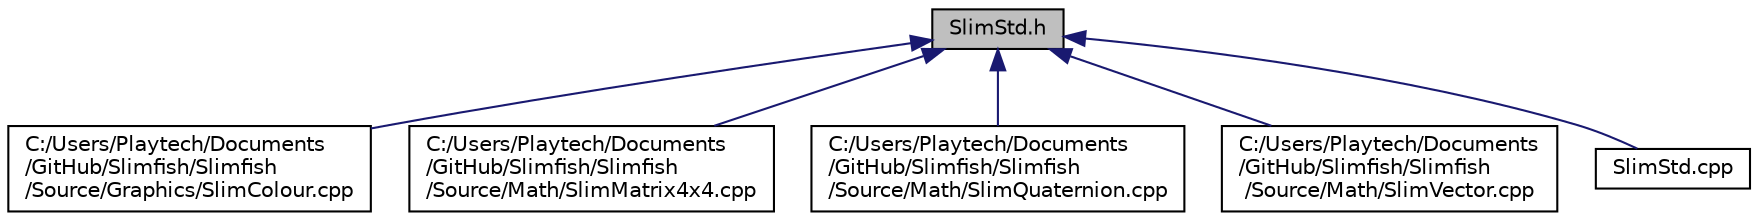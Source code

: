 digraph "SlimStd.h"
{
  edge [fontname="Helvetica",fontsize="10",labelfontname="Helvetica",labelfontsize="10"];
  node [fontname="Helvetica",fontsize="10",shape=record];
  Node1 [label="SlimStd.h",height=0.2,width=0.4,color="black", fillcolor="grey75", style="filled", fontcolor="black"];
  Node1 -> Node2 [dir="back",color="midnightblue",fontsize="10",style="solid"];
  Node2 [label="C:/Users/Playtech/Documents\l/GitHub/Slimfish/Slimfish\l/Source/Graphics/SlimColour.cpp",height=0.2,width=0.4,color="black", fillcolor="white", style="filled",URL="$_slim_colour_8cpp.html"];
  Node1 -> Node3 [dir="back",color="midnightblue",fontsize="10",style="solid"];
  Node3 [label="C:/Users/Playtech/Documents\l/GitHub/Slimfish/Slimfish\l/Source/Math/SlimMatrix4x4.cpp",height=0.2,width=0.4,color="black", fillcolor="white", style="filled",URL="$_slim_matrix4x4_8cpp.html"];
  Node1 -> Node4 [dir="back",color="midnightblue",fontsize="10",style="solid"];
  Node4 [label="C:/Users/Playtech/Documents\l/GitHub/Slimfish/Slimfish\l/Source/Math/SlimQuaternion.cpp",height=0.2,width=0.4,color="black", fillcolor="white", style="filled",URL="$_slim_quaternion_8cpp.html"];
  Node1 -> Node5 [dir="back",color="midnightblue",fontsize="10",style="solid"];
  Node5 [label="C:/Users/Playtech/Documents\l/GitHub/Slimfish/Slimfish\l/Source/Math/SlimVector.cpp",height=0.2,width=0.4,color="black", fillcolor="white", style="filled",URL="$_slim_vector_8cpp.html"];
  Node1 -> Node6 [dir="back",color="midnightblue",fontsize="10",style="solid"];
  Node6 [label="SlimStd.cpp",height=0.2,width=0.4,color="black", fillcolor="white", style="filled",URL="$_slim_std_8cpp.html"];
}
